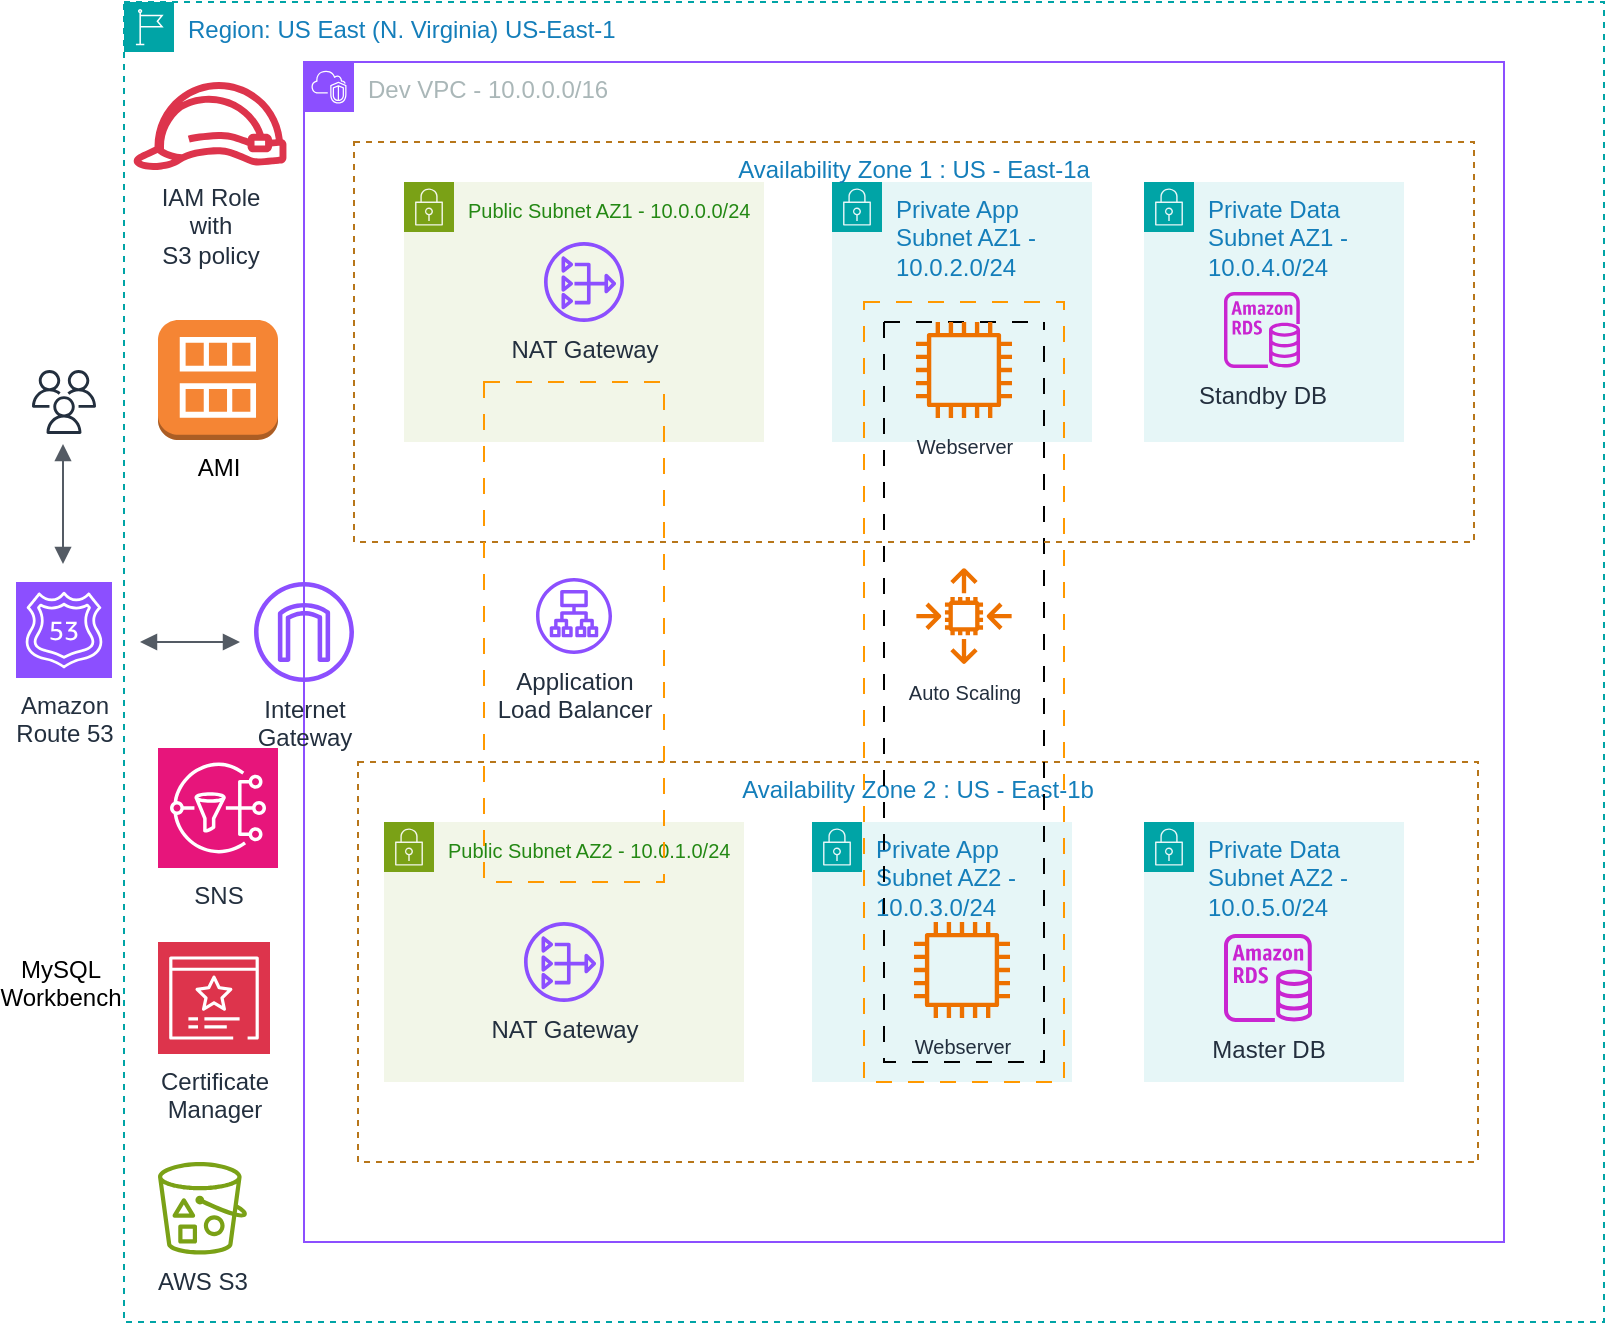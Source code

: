 <mxfile version="23.1.3" type="github">
  <diagram name="Page-1" id="7nzn1d_gUW8tBaM6axko">
    <mxGraphModel dx="2048" dy="672" grid="1" gridSize="10" guides="1" tooltips="1" connect="1" arrows="1" fold="1" page="1" pageScale="1" pageWidth="827" pageHeight="1169" math="0" shadow="0">
      <root>
        <mxCell id="0" />
        <mxCell id="1" parent="0" />
        <mxCell id="2w0wu_NG72aW-iGhCFo9-16" value="Private App Subnet AZ1 - 10.0.2.0/24" style="points=[[0,0],[0.25,0],[0.5,0],[0.75,0],[1,0],[1,0.25],[1,0.5],[1,0.75],[1,1],[0.75,1],[0.5,1],[0.25,1],[0,1],[0,0.75],[0,0.5],[0,0.25]];outlineConnect=0;gradientColor=none;html=1;whiteSpace=wrap;fontSize=12;fontStyle=0;container=1;pointerEvents=0;collapsible=0;recursiveResize=0;shape=mxgraph.aws4.group;grIcon=mxgraph.aws4.group_security_group;grStroke=0;strokeColor=#00A4A6;fillColor=#E6F6F7;verticalAlign=top;align=left;spacingLeft=30;fontColor=#147EBA;dashed=0;" vertex="1" parent="1">
          <mxGeometry x="414" y="110" width="130" height="130" as="geometry" />
        </mxCell>
        <mxCell id="2w0wu_NG72aW-iGhCFo9-15" value="&lt;font style=&quot;font-size: 10px;&quot;&gt;Public Subnet AZ1 - 10.0.0.0/24&lt;/font&gt;" style="points=[[0,0],[0.25,0],[0.5,0],[0.75,0],[1,0],[1,0.25],[1,0.5],[1,0.75],[1,1],[0.75,1],[0.5,1],[0.25,1],[0,1],[0,0.75],[0,0.5],[0,0.25]];outlineConnect=0;gradientColor=none;html=1;whiteSpace=wrap;fontSize=12;fontStyle=0;container=1;pointerEvents=0;collapsible=0;recursiveResize=0;shape=mxgraph.aws4.group;grIcon=mxgraph.aws4.group_security_group;grStroke=0;strokeColor=#7AA116;fillColor=#F2F6E8;verticalAlign=top;align=left;spacingLeft=30;fontColor=#248814;dashed=0;" vertex="1" parent="1">
          <mxGeometry x="200" y="110" width="180" height="130" as="geometry" />
        </mxCell>
        <mxCell id="2w0wu_NG72aW-iGhCFo9-22" value="NAT Gateway" style="sketch=0;outlineConnect=0;fontColor=#232F3E;gradientColor=none;fillColor=#8C4FFF;strokeColor=none;dashed=0;verticalLabelPosition=bottom;verticalAlign=top;align=center;html=1;fontSize=12;fontStyle=0;aspect=fixed;pointerEvents=1;shape=mxgraph.aws4.nat_gateway;" vertex="1" parent="2w0wu_NG72aW-iGhCFo9-15">
          <mxGeometry x="70" y="30" width="40" height="40" as="geometry" />
        </mxCell>
        <mxCell id="2w0wu_NG72aW-iGhCFo9-3" value="Region: US East (N. Virginia) US-East-1" style="points=[[0,0],[0.25,0],[0.5,0],[0.75,0],[1,0],[1,0.25],[1,0.5],[1,0.75],[1,1],[0.75,1],[0.5,1],[0.25,1],[0,1],[0,0.75],[0,0.5],[0,0.25]];outlineConnect=0;gradientColor=none;html=1;whiteSpace=wrap;fontSize=12;fontStyle=0;container=1;pointerEvents=0;collapsible=0;recursiveResize=0;shape=mxgraph.aws4.group;grIcon=mxgraph.aws4.group_region;strokeColor=#00A4A6;fillColor=none;verticalAlign=top;align=left;spacingLeft=30;fontColor=#147EBA;dashed=1;" vertex="1" parent="1">
          <mxGeometry x="60" y="20" width="740" height="660" as="geometry" />
        </mxCell>
        <mxCell id="2w0wu_NG72aW-iGhCFo9-5" value="IAM Role &lt;br&gt;with &lt;br&gt;S3 policy" style="sketch=0;outlineConnect=0;fontColor=#232F3E;gradientColor=none;fillColor=#DD344C;strokeColor=none;dashed=0;verticalLabelPosition=bottom;verticalAlign=top;align=center;html=1;fontSize=12;fontStyle=0;aspect=fixed;pointerEvents=1;shape=mxgraph.aws4.role;" vertex="1" parent="2w0wu_NG72aW-iGhCFo9-3">
          <mxGeometry x="4" y="40" width="78" height="44" as="geometry" />
        </mxCell>
        <mxCell id="2w0wu_NG72aW-iGhCFo9-6" value="AMI" style="outlineConnect=0;dashed=0;verticalLabelPosition=bottom;verticalAlign=top;align=center;html=1;shape=mxgraph.aws3.ami;fillColor=#F58534;gradientColor=none;" vertex="1" parent="2w0wu_NG72aW-iGhCFo9-3">
          <mxGeometry x="17" y="159" width="60" height="60" as="geometry" />
        </mxCell>
        <mxCell id="2w0wu_NG72aW-iGhCFo9-33" value="SNS" style="sketch=0;points=[[0,0,0],[0.25,0,0],[0.5,0,0],[0.75,0,0],[1,0,0],[0,1,0],[0.25,1,0],[0.5,1,0],[0.75,1,0],[1,1,0],[0,0.25,0],[0,0.5,0],[0,0.75,0],[1,0.25,0],[1,0.5,0],[1,0.75,0]];outlineConnect=0;fontColor=#232F3E;fillColor=#E7157B;strokeColor=#ffffff;dashed=0;verticalLabelPosition=bottom;verticalAlign=top;align=center;html=1;fontSize=12;fontStyle=0;aspect=fixed;shape=mxgraph.aws4.resourceIcon;resIcon=mxgraph.aws4.sns;" vertex="1" parent="2w0wu_NG72aW-iGhCFo9-3">
          <mxGeometry x="17" y="373" width="60" height="60" as="geometry" />
        </mxCell>
        <mxCell id="2w0wu_NG72aW-iGhCFo9-34" value="Certificate &lt;br&gt;Manager" style="sketch=0;points=[[0,0,0],[0.25,0,0],[0.5,0,0],[0.75,0,0],[1,0,0],[0,1,0],[0.25,1,0],[0.5,1,0],[0.75,1,0],[1,1,0],[0,0.25,0],[0,0.5,0],[0,0.75,0],[1,0.25,0],[1,0.5,0],[1,0.75,0]];outlineConnect=0;fontColor=#232F3E;fillColor=#DD344C;strokeColor=#ffffff;dashed=0;verticalLabelPosition=bottom;verticalAlign=top;align=center;html=1;fontSize=12;fontStyle=0;aspect=fixed;shape=mxgraph.aws4.resourceIcon;resIcon=mxgraph.aws4.certificate_manager_3;" vertex="1" parent="2w0wu_NG72aW-iGhCFo9-3">
          <mxGeometry x="17" y="470" width="56" height="56" as="geometry" />
        </mxCell>
        <mxCell id="2w0wu_NG72aW-iGhCFo9-35" value="AWS S3" style="sketch=0;outlineConnect=0;fontColor=#232F3E;gradientColor=none;fillColor=#7AA116;strokeColor=none;dashed=0;verticalLabelPosition=bottom;verticalAlign=top;align=center;html=1;fontSize=12;fontStyle=0;aspect=fixed;pointerEvents=1;shape=mxgraph.aws4.bucket_with_objects;" vertex="1" parent="2w0wu_NG72aW-iGhCFo9-3">
          <mxGeometry x="17" y="580" width="44.5" height="46.28" as="geometry" />
        </mxCell>
        <mxCell id="2w0wu_NG72aW-iGhCFo9-43" value="" style="edgeStyle=orthogonalEdgeStyle;html=1;endArrow=block;elbow=vertical;startArrow=block;startFill=1;endFill=1;strokeColor=#545B64;rounded=0;" edge="1" parent="2w0wu_NG72aW-iGhCFo9-3">
          <mxGeometry width="100" relative="1" as="geometry">
            <mxPoint x="8" y="320" as="sourcePoint" />
            <mxPoint x="58" y="320" as="targetPoint" />
          </mxGeometry>
        </mxCell>
        <mxCell id="2w0wu_NG72aW-iGhCFo9-4" value="Dev VPC - 10.0.0.0/16" style="points=[[0,0],[0.25,0],[0.5,0],[0.75,0],[1,0],[1,0.25],[1,0.5],[1,0.75],[1,1],[0.75,1],[0.5,1],[0.25,1],[0,1],[0,0.75],[0,0.5],[0,0.25]];outlineConnect=0;gradientColor=none;html=1;whiteSpace=wrap;fontSize=12;fontStyle=0;container=1;pointerEvents=0;collapsible=0;recursiveResize=0;shape=mxgraph.aws4.group;grIcon=mxgraph.aws4.group_vpc2;strokeColor=#8C4FFF;fillColor=none;verticalAlign=top;align=left;spacingLeft=30;fontColor=#AAB7B8;dashed=0;" vertex="1" parent="1">
          <mxGeometry x="150" y="50" width="600" height="590" as="geometry" />
        </mxCell>
        <mxCell id="2w0wu_NG72aW-iGhCFo9-21" value="Private App Subnet AZ2 - 10.0.3.0/24" style="points=[[0,0],[0.25,0],[0.5,0],[0.75,0],[1,0],[1,0.25],[1,0.5],[1,0.75],[1,1],[0.75,1],[0.5,1],[0.25,1],[0,1],[0,0.75],[0,0.5],[0,0.25]];outlineConnect=0;gradientColor=none;html=1;whiteSpace=wrap;fontSize=12;fontStyle=0;container=1;pointerEvents=0;collapsible=0;recursiveResize=0;shape=mxgraph.aws4.group;grIcon=mxgraph.aws4.group_security_group;grStroke=0;strokeColor=#00A4A6;fillColor=#E6F6F7;verticalAlign=top;align=left;spacingLeft=30;fontColor=#147EBA;dashed=0;" vertex="1" parent="2w0wu_NG72aW-iGhCFo9-4">
          <mxGeometry x="254" y="380" width="130" height="130" as="geometry" />
        </mxCell>
        <mxCell id="2w0wu_NG72aW-iGhCFo9-14" value="Availability Zone 2 : US - East-1b" style="fillColor=none;strokeColor=#b7761a;dashed=1;verticalAlign=top;fontStyle=0;fontColor=#147EBA;whiteSpace=wrap;html=1;rotation=0;" vertex="1" parent="2w0wu_NG72aW-iGhCFo9-4">
          <mxGeometry x="27" y="350" width="560" height="200" as="geometry" />
        </mxCell>
        <mxCell id="2w0wu_NG72aW-iGhCFo9-26" value="" style="swimlane;startSize=0;dashed=1;dashPattern=8 8;" vertex="1" parent="2w0wu_NG72aW-iGhCFo9-4">
          <mxGeometry x="290" y="130" width="80" height="370" as="geometry" />
        </mxCell>
        <mxCell id="2w0wu_NG72aW-iGhCFo9-28" value="&lt;font style=&quot;font-size: 10px;&quot;&gt;Webserver&lt;/font&gt;" style="sketch=0;outlineConnect=0;fontColor=#232F3E;gradientColor=none;fillColor=#ED7100;strokeColor=none;dashed=0;verticalLabelPosition=bottom;verticalAlign=top;align=center;html=1;fontSize=12;fontStyle=0;aspect=fixed;pointerEvents=1;shape=mxgraph.aws4.instance2;" vertex="1" parent="2w0wu_NG72aW-iGhCFo9-26">
          <mxGeometry x="15" y="300" width="48" height="48" as="geometry" />
        </mxCell>
        <mxCell id="2w0wu_NG72aW-iGhCFo9-13" value="Availability Zone 1 : US - East-1a" style="fillColor=none;strokeColor=#b7761a;dashed=1;verticalAlign=top;fontStyle=0;fontColor=#147EBA;whiteSpace=wrap;html=1;" vertex="1" parent="2w0wu_NG72aW-iGhCFo9-4">
          <mxGeometry x="25" y="40" width="560" height="200" as="geometry" />
        </mxCell>
        <mxCell id="2w0wu_NG72aW-iGhCFo9-17" value="Private Data Subnet AZ1 - 10.0.4.0/24" style="points=[[0,0],[0.25,0],[0.5,0],[0.75,0],[1,0],[1,0.25],[1,0.5],[1,0.75],[1,1],[0.75,1],[0.5,1],[0.25,1],[0,1],[0,0.75],[0,0.5],[0,0.25]];outlineConnect=0;gradientColor=none;html=1;whiteSpace=wrap;fontSize=12;fontStyle=0;container=1;pointerEvents=0;collapsible=0;recursiveResize=0;shape=mxgraph.aws4.group;grIcon=mxgraph.aws4.group_security_group;grStroke=0;strokeColor=#00A4A6;fillColor=#E6F6F7;verticalAlign=top;align=left;spacingLeft=30;fontColor=#147EBA;dashed=0;" vertex="1" parent="2w0wu_NG72aW-iGhCFo9-4">
          <mxGeometry x="420" y="60" width="130" height="130" as="geometry" />
        </mxCell>
        <mxCell id="2w0wu_NG72aW-iGhCFo9-30" value="Standby DB" style="sketch=0;outlineConnect=0;fontColor=#232F3E;gradientColor=none;fillColor=#C925D1;strokeColor=none;dashed=0;verticalLabelPosition=bottom;verticalAlign=top;align=center;html=1;fontSize=12;fontStyle=0;aspect=fixed;pointerEvents=1;shape=mxgraph.aws4.rds_instance;" vertex="1" parent="2w0wu_NG72aW-iGhCFo9-17">
          <mxGeometry x="40" y="55" width="38" height="38" as="geometry" />
        </mxCell>
        <mxCell id="2w0wu_NG72aW-iGhCFo9-18" value="" style="outlineConnect=0;gradientColor=none;html=1;whiteSpace=wrap;fontSize=12;fontStyle=0;strokeColor=#FF9900;fillColor=none;verticalAlign=top;align=center;fontColor=#FF9900;dashed=1;spacingTop=3;dashPattern=8 8;" vertex="1" parent="2w0wu_NG72aW-iGhCFo9-4">
          <mxGeometry x="280" y="120" width="100" height="390" as="geometry" />
        </mxCell>
        <mxCell id="2w0wu_NG72aW-iGhCFo9-19" value="&lt;font style=&quot;font-size: 10px;&quot;&gt;Public Subnet AZ2 - 10.0.1.0/24&lt;/font&gt;" style="points=[[0,0],[0.25,0],[0.5,0],[0.75,0],[1,0],[1,0.25],[1,0.5],[1,0.75],[1,1],[0.75,1],[0.5,1],[0.25,1],[0,1],[0,0.75],[0,0.5],[0,0.25]];outlineConnect=0;gradientColor=none;html=1;whiteSpace=wrap;fontSize=12;fontStyle=0;container=1;pointerEvents=0;collapsible=0;recursiveResize=0;shape=mxgraph.aws4.group;grIcon=mxgraph.aws4.group_security_group;grStroke=0;strokeColor=#7AA116;fillColor=#F2F6E8;verticalAlign=top;align=left;spacingLeft=30;fontColor=#248814;dashed=0;" vertex="1" parent="2w0wu_NG72aW-iGhCFo9-4">
          <mxGeometry x="40" y="380" width="180" height="130" as="geometry" />
        </mxCell>
        <mxCell id="2w0wu_NG72aW-iGhCFo9-23" value="NAT Gateway" style="sketch=0;outlineConnect=0;fontColor=#232F3E;gradientColor=none;fillColor=#8C4FFF;strokeColor=none;dashed=0;verticalLabelPosition=bottom;verticalAlign=top;align=center;html=1;fontSize=12;fontStyle=0;aspect=fixed;pointerEvents=1;shape=mxgraph.aws4.nat_gateway;" vertex="1" parent="2w0wu_NG72aW-iGhCFo9-19">
          <mxGeometry x="70" y="50" width="40" height="40" as="geometry" />
        </mxCell>
        <mxCell id="2w0wu_NG72aW-iGhCFo9-20" value="Private Data Subnet AZ2 - 10.0.5.0/24" style="points=[[0,0],[0.25,0],[0.5,0],[0.75,0],[1,0],[1,0.25],[1,0.5],[1,0.75],[1,1],[0.75,1],[0.5,1],[0.25,1],[0,1],[0,0.75],[0,0.5],[0,0.25]];outlineConnect=0;gradientColor=none;html=1;whiteSpace=wrap;fontSize=12;fontStyle=0;container=1;pointerEvents=0;collapsible=0;recursiveResize=0;shape=mxgraph.aws4.group;grIcon=mxgraph.aws4.group_security_group;grStroke=0;strokeColor=#00A4A6;fillColor=#E6F6F7;verticalAlign=top;align=left;spacingLeft=30;fontColor=#147EBA;dashed=0;" vertex="1" parent="2w0wu_NG72aW-iGhCFo9-4">
          <mxGeometry x="420" y="380" width="130" height="130" as="geometry" />
        </mxCell>
        <mxCell id="2w0wu_NG72aW-iGhCFo9-31" value="Master DB" style="sketch=0;outlineConnect=0;fontColor=#232F3E;gradientColor=none;fillColor=#C925D1;strokeColor=none;dashed=0;verticalLabelPosition=bottom;verticalAlign=top;align=center;html=1;fontSize=12;fontStyle=0;aspect=fixed;pointerEvents=1;shape=mxgraph.aws4.rds_instance;" vertex="1" parent="2w0wu_NG72aW-iGhCFo9-20">
          <mxGeometry x="40" y="56" width="44" height="44" as="geometry" />
        </mxCell>
        <mxCell id="2w0wu_NG72aW-iGhCFo9-24" value="" style="outlineConnect=0;gradientColor=none;html=1;whiteSpace=wrap;fontSize=12;fontStyle=0;strokeColor=#FF9900;fillColor=none;verticalAlign=top;align=center;fontColor=#FF9900;dashed=1;spacingTop=3;dashPattern=8 8;" vertex="1" parent="2w0wu_NG72aW-iGhCFo9-4">
          <mxGeometry x="90" y="160" width="90" height="250" as="geometry" />
        </mxCell>
        <mxCell id="2w0wu_NG72aW-iGhCFo9-25" value="Application &lt;br&gt;Load Balancer" style="sketch=0;outlineConnect=0;fontColor=#232F3E;gradientColor=none;fillColor=#8C4FFF;strokeColor=none;dashed=0;verticalLabelPosition=bottom;verticalAlign=top;align=center;html=1;fontSize=12;fontStyle=0;aspect=fixed;pointerEvents=1;shape=mxgraph.aws4.application_load_balancer;" vertex="1" parent="2w0wu_NG72aW-iGhCFo9-4">
          <mxGeometry x="116" y="258" width="38" height="38" as="geometry" />
        </mxCell>
        <mxCell id="2w0wu_NG72aW-iGhCFo9-27" value="&lt;font style=&quot;font-size: 10px;&quot;&gt;Webserver&lt;/font&gt;" style="sketch=0;outlineConnect=0;fontColor=#232F3E;gradientColor=none;fillColor=#ED7100;strokeColor=none;dashed=0;verticalLabelPosition=bottom;verticalAlign=top;align=center;html=1;fontSize=12;fontStyle=0;aspect=fixed;pointerEvents=1;shape=mxgraph.aws4.instance2;" vertex="1" parent="2w0wu_NG72aW-iGhCFo9-4">
          <mxGeometry x="306" y="130" width="48" height="48" as="geometry" />
        </mxCell>
        <mxCell id="2w0wu_NG72aW-iGhCFo9-29" value="&lt;font style=&quot;font-size: 10px;&quot;&gt;Auto Scaling&lt;/font&gt;" style="sketch=0;outlineConnect=0;fontColor=#232F3E;gradientColor=none;fillColor=#ED7100;strokeColor=none;dashed=0;verticalLabelPosition=bottom;verticalAlign=top;align=center;html=1;fontSize=12;fontStyle=0;aspect=fixed;pointerEvents=1;shape=mxgraph.aws4.auto_scaling2;" vertex="1" parent="2w0wu_NG72aW-iGhCFo9-4">
          <mxGeometry x="306" y="253" width="48" height="48" as="geometry" />
        </mxCell>
        <mxCell id="2w0wu_NG72aW-iGhCFo9-32" value="Internet &lt;br&gt;Gateway" style="sketch=0;outlineConnect=0;fontColor=#232F3E;gradientColor=none;fillColor=#8C4FFF;strokeColor=none;dashed=0;verticalLabelPosition=bottom;verticalAlign=top;align=center;html=1;fontSize=12;fontStyle=0;aspect=fixed;pointerEvents=1;shape=mxgraph.aws4.internet_gateway;" vertex="1" parent="2w0wu_NG72aW-iGhCFo9-4">
          <mxGeometry x="-25" y="260" width="50" height="50" as="geometry" />
        </mxCell>
        <mxCell id="2w0wu_NG72aW-iGhCFo9-36" value="" style="sketch=0;outlineConnect=0;fontColor=#232F3E;gradientColor=none;strokeColor=#232F3E;fillColor=#ffffff;dashed=0;verticalLabelPosition=bottom;verticalAlign=top;align=center;html=1;fontSize=12;fontStyle=0;aspect=fixed;shape=mxgraph.aws4.resourceIcon;resIcon=mxgraph.aws4.users;" vertex="1" parent="1">
          <mxGeometry x="10" y="200" width="40" height="40" as="geometry" />
        </mxCell>
        <mxCell id="2w0wu_NG72aW-iGhCFo9-37" value="Amazon &lt;br&gt;Route 53" style="sketch=0;points=[[0,0,0],[0.25,0,0],[0.5,0,0],[0.75,0,0],[1,0,0],[0,1,0],[0.25,1,0],[0.5,1,0],[0.75,1,0],[1,1,0],[0,0.25,0],[0,0.5,0],[0,0.75,0],[1,0.25,0],[1,0.5,0],[1,0.75,0]];outlineConnect=0;fontColor=#232F3E;fillColor=#8C4FFF;strokeColor=#ffffff;dashed=0;verticalLabelPosition=bottom;verticalAlign=top;align=center;html=1;fontSize=12;fontStyle=0;aspect=fixed;shape=mxgraph.aws4.resourceIcon;resIcon=mxgraph.aws4.route_53;" vertex="1" parent="1">
          <mxGeometry x="6" y="310" width="48" height="48" as="geometry" />
        </mxCell>
        <mxCell id="2w0wu_NG72aW-iGhCFo9-38" value="MySQL &lt;br&gt;Workbench" style="shape=image;html=1;verticalAlign=top;verticalLabelPosition=bottom;labelBackgroundColor=#ffffff;imageAspect=0;aspect=fixed;image=https://cdn3.iconfinder.com/data/icons/drifting/Me.png" vertex="1" parent="1">
          <mxGeometry x="8" y="450" width="40" height="40" as="geometry" />
        </mxCell>
        <mxCell id="2w0wu_NG72aW-iGhCFo9-46" value="" style="edgeStyle=orthogonalEdgeStyle;html=1;endArrow=block;elbow=vertical;startArrow=block;startFill=1;endFill=1;strokeColor=#545B64;rounded=0;" edge="1" parent="1">
          <mxGeometry width="100" relative="1" as="geometry">
            <mxPoint x="29.5" y="301" as="sourcePoint" />
            <mxPoint x="29.5" y="241" as="targetPoint" />
            <Array as="points">
              <mxPoint x="29.5" y="281" />
              <mxPoint x="29.5" y="281" />
            </Array>
          </mxGeometry>
        </mxCell>
      </root>
    </mxGraphModel>
  </diagram>
</mxfile>
